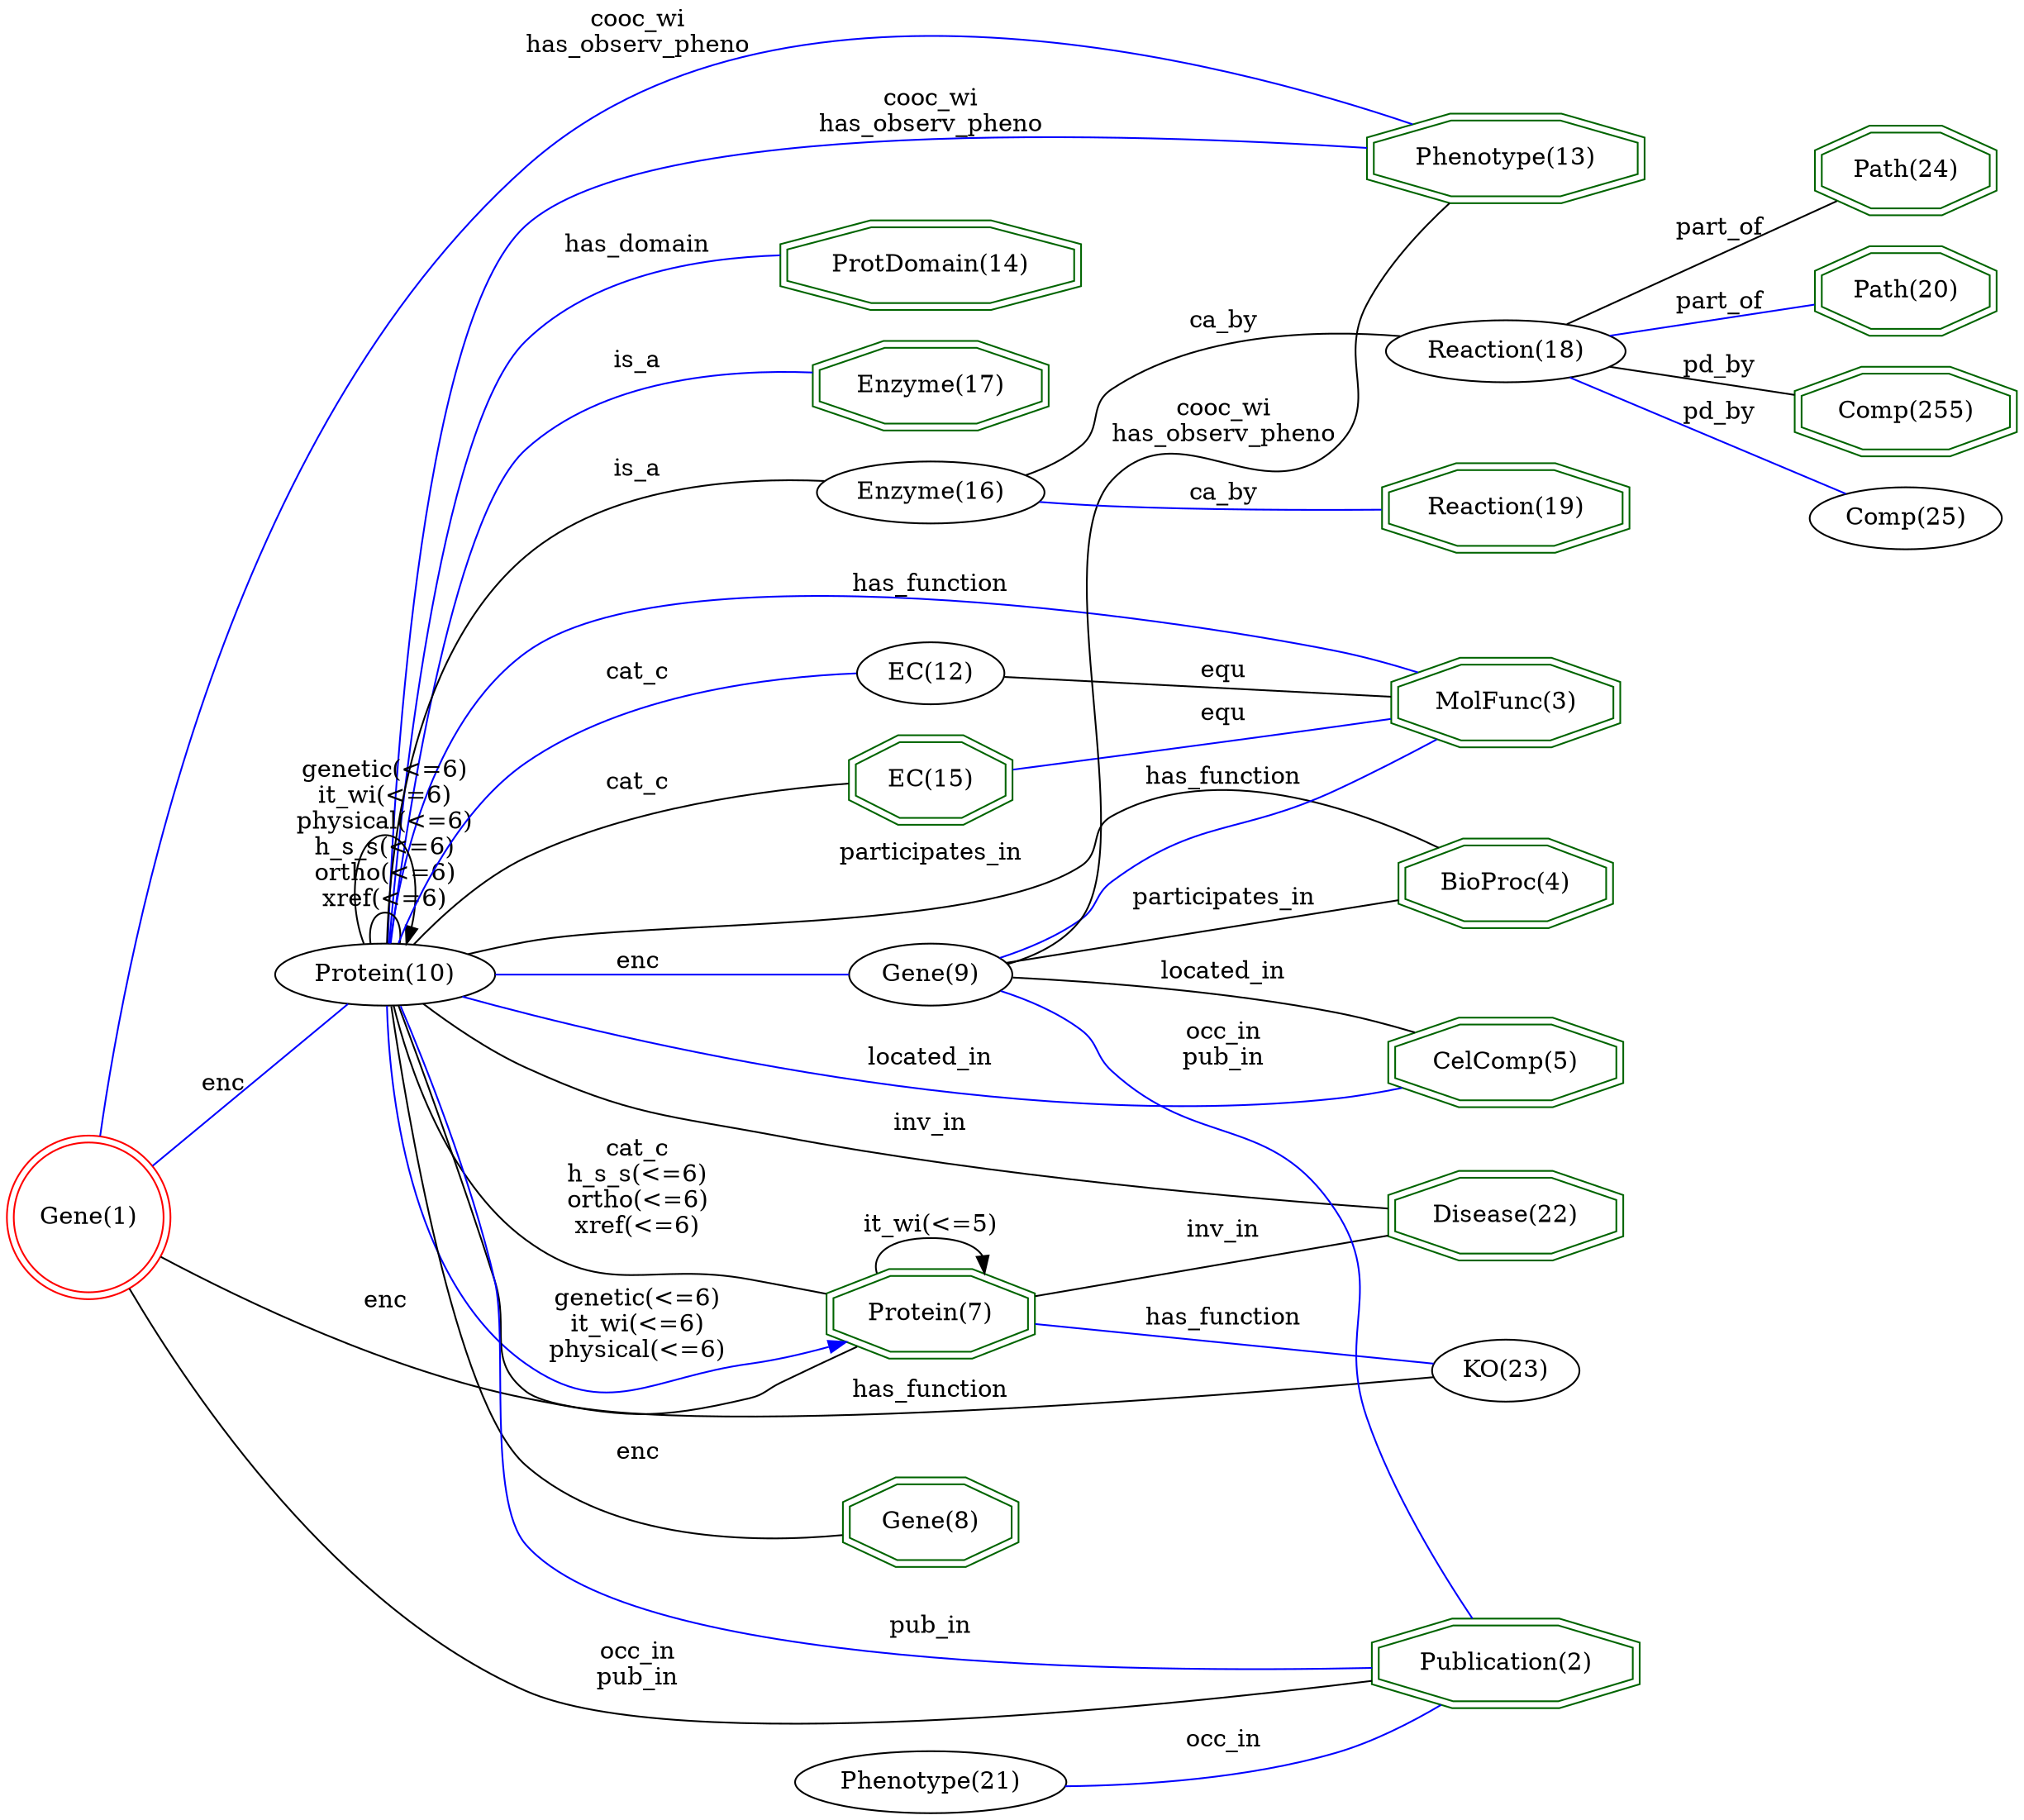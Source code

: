 digraph {
	graph [_draw_="c 9 -#fffffe00 C 7 -#ffffff P 4 0 0 0 1020.85 1014.45 1020.85 1014.45 0 ",
		bb="0,0,1014.5,1020.8",
		dpi=96,
		rankdir=LR,
		xdotversion=1.7
	];
	node [label="\N"];
	"MolFunc(3)"	[_draw_="c 7 -#006400 p 8 804.65 815.39 804.65 830.3 770.5 840.85 722.22 840.85 688.07 830.3 688.07 815.39 722.22 804.85 770.5 804.85 c 7 \
-#006400 p 8 808.64 812.44 808.64 833.26 771.1 844.85 721.61 844.85 684.08 833.26 684.08 812.44 721.61 800.85 771.1 800.85 ",
		_ldraw_="F 14 11 -Times-Roman c 7 -#000000 T 746.36 819.15 0 67 10 -MolFunc(3) ",
		color=darkgreen,
		height=0.61111,
		pos="746.36,822.85",
		shape=doubleoctagon,
		width=1.7331];
	"Phenotype(13)"	[_draw_="c 7 -#006400 p 8 813.93 728.39 813.93 743.3 774.35 753.85 718.37 753.85 678.79 743.3 678.79 728.39 718.37 717.85 774.35 717.85 c \
7 -#006400 p 8 817.93 725.32 817.93 746.38 774.87 757.85 717.85 757.85 674.79 746.38 674.79 725.32 717.85 713.85 774.87 713.85 ",
		_ldraw_="F 14 11 -Times-Roman c 7 -#000000 T 746.36 732.15 0 80 13 -Phenotype(13) ",
		color=darkgreen,
		height=0.61111,
		pos="746.36,735.85",
		shape=doubleoctagon,
		width=1.9871];
	"EC(15)"	[_draw_="c 7 -#006400 p 8 498.56 903.39 498.56 918.3 475.53 928.85 442.98 928.85 419.95 918.3 419.95 903.39 442.98 892.85 475.53 892.85 c \
7 -#006400 p 8 502.55 900.82 502.55 920.87 476.4 932.85 442.11 932.85 415.96 920.87 415.96 900.82 442.11 888.85 476.4 888.85 ",
		_ldraw_="F 14 11 -Times-Roman c 7 -#000000 T 459.25 907.15 0 40 6 -EC(15) ",
		color=darkgreen,
		height=0.61111,
		pos="459.25,910.85",
		shape=doubleoctagon,
		width=1.2054];
	"EC(15)" -> "MolFunc(3)"	[_draw_="c 7 -#0000ff B 7 502.61 902.09 542.8 893.3 604.64 878.56 656.82 860.85 673.77 855.09 692.02 847.51 707.52 840.63 ",
		_ldraw_="F 14 11 -Times-Roman c 7 -#000000 T 606.32 892.65 0 20 3 -equ ",
		arrowhead=none,
		color=blue,
		label=equ,
		lp="606.32,896.35",
		pos="502.61,902.09 542.8,893.3 604.64,878.56 656.82,860.85 673.77,855.09 692.02,847.51 707.52,840.63"];
	"Protein(7)"	[_draw_="c 7 -#006400 p 8 509.15 190.39 509.15 205.3 479.92 215.85 438.58 215.85 409.35 205.3 409.35 190.39 438.58 179.85 479.92 179.85 c \
7 -#006400 p 8 513.15 187.58 513.15 208.11 480.62 219.85 437.89 219.85 405.36 208.11 405.36 187.58 437.89 175.85 480.62 175.85 ",
		_ldraw_="F 14 11 -Times-Roman c 7 -#000000 T 459.25 194.15 0 55 10 -Protein(7) ",
		color=darkgreen,
		height=0.61111,
		pos="459.25,197.85",
		shape=doubleoctagon,
		width=1.4986];
	"Protein(7)" -> "Protein(7)"	[_draw_="c 7 -#000000 B 7 432.69 218.43 429.01 228.69 437.87 237.85 459.25 237.85 472.96 237.85 481.51 234.09 484.93 228.69 ",
		_hdraw_="S 5 -solid c 7 -#000000 C 7 -#000000 P 3 488.44 228.69 485.82 218.43 481.47 228.09 ",
		_ldraw_="F 14 11 -Times-Roman c 7 -#000000 T 459.25 241.65 0 61 10 -it_wi(<=5) ",
		arrowhead=normal,
		color=black,
		label="it_wi(<=5)",
		lp="459.25,245.35",
		pos="e,485.82,218.43 432.69,218.43 429.01,228.69 437.87,237.85 459.25,237.85 472.96,237.85 481.51,234.09 484.93,228.69"];
	"Disease(22)"	[_draw_="c 7 -#006400 p 8 803.33 307.39 803.33 322.3 769.96 332.85 722.76 332.85 689.39 322.3 689.39 307.39 722.76 296.85 769.96 296.85 c \
7 -#006400 p 8 807.33 304.46 807.33 325.23 770.57 336.85 722.15 336.85 685.39 325.23 685.39 304.46 722.15 292.85 770.57 292.85 ",
		_ldraw_="F 14 11 -Times-Roman c 7 -#000000 T 746.36 311.15 0 65 11 -Disease(22) ",
		color=darkgreen,
		height=0.61111,
		pos="746.36,314.85",
		shape=doubleoctagon,
		width=1.694];
	"Protein(7)" -> "Disease(22)"	[_draw_="c 7 -#000000 B 4 498.41 213.5 552.12 235.55 649.61 275.56 704.67 298.15 ",
		_ldraw_="F 14 11 -Times-Roman c 7 -#000000 T 606.32 281.65 0 35 6 -inv_in ",
		arrowhead=none,
		color=black,
		label=inv_in,
		lp="606.32,285.35",
		pos="498.41,213.5 552.12,235.55 649.61,275.56 704.67,298.15"];
	"KO(23)"	[_draw_="c 7 -#000000 e 746.36 169.85 38.19 18 ",
		_ldraw_="F 14 11 -Times-Roman c 7 -#000000 T 746.36 166.15 0 43 6 -KO(23) ",
		height=0.5,
		pos="746.36,169.85",
		width=1.0652];
	"Protein(7)" -> "KO(23)"	[_draw_="c 7 -#0000ff B 4 513.21 192.65 570.06 187.06 658.87 178.34 708.55 173.46 ",
		_ldraw_="F 14 11 -Times-Roman c 7 -#000000 T 606.32 192.65 0 70 12 -has_function ",
		arrowhead=none,
		color=blue,
		label=has_function,
		lp="606.32,196.35",
		pos="513.21,192.65 570.06,187.06 658.87,178.34 708.55,173.46"];
	"Gene(8)"	[_draw_="c 7 -#006400 p 8 502.09 565.39 502.09 580.3 477 590.85 441.51 590.85 416.42 580.3 416.42 565.39 441.51 554.85 477 554.85 c 7 -#006400 \
p 8 506.08 562.73 506.08 582.96 477.8 594.85 440.71 594.85 412.43 582.96 412.43 562.73 440.71 550.85 477.8 550.85 ",
		_ldraw_="F 14 11 -Times-Roman c 7 -#000000 T 459.25 569.15 0 45 7 -Gene(8) ",
		color=darkgreen,
		height=0.61111,
		pos="459.25,572.85",
		shape=doubleoctagon,
		width=1.3031];
	"CelComp(5)"	[_draw_="c 7 -#006400 p 8 805.97 654.39 805.97 669.3 771.05 679.85 721.67 679.85 686.75 669.3 686.75 654.39 721.67 643.85 771.05 643.85 c \
7 -#006400 p 8 809.95 651.42 809.95 672.28 771.64 683.85 721.08 683.85 682.77 672.28 682.77 651.42 721.08 639.85 771.64 639.85 ",
		_ldraw_="F 14 11 -Times-Roman c 7 -#000000 T 746.36 658.15 0 69 10 -CelComp(5) ",
		color=darkgreen,
		height=0.61111,
		pos="746.36,661.85",
		shape=doubleoctagon,
		width=1.7721];
	"Publication(2)"	[_draw_="c 7 -#006400 p 8 812.61 57.39 812.61 72.3 773.8 82.85 718.92 82.85 680.11 72.3 680.11 57.39 718.92 46.85 773.8 46.85 c 7 -#006400 \
p 8 816.62 54.33 816.62 75.36 774.34 86.85 718.38 86.85 676.1 75.36 676.1 54.33 718.38 42.85 774.34 42.85 ",
		_ldraw_="F 14 11 -Times-Roman c 7 -#000000 T 746.36 61.15 0 78 14 -Publication(2) ",
		color=darkgreen,
		height=0.61111,
		pos="746.36,64.847",
		shape=doubleoctagon,
		width=1.948];
	"BioProc(4)"	[_draw_="c 7 -#006400 p 8 800.69 580.39 800.69 595.3 768.86 605.85 723.86 605.85 692.03 595.3 692.03 580.39 723.86 569.85 768.86 569.85 c \
7 -#006400 p 8 804.7 577.51 804.7 598.19 769.51 609.85 723.21 609.85 688.02 598.19 688.02 577.51 723.21 565.85 769.51 565.85 ",
		_ldraw_="F 14 11 -Times-Roman c 7 -#000000 T 746.36 584.15 0 61 10 -BioProc(4) ",
		color=darkgreen,
		height=0.61111,
		pos="746.36,587.85",
		shape=doubleoctagon,
		width=1.6158];
	"ProtDomain(14)"	[_draw_="c 7 -#006400 p 8 533.89 449.39 533.89 464.3 490.17 474.85 428.34 474.85 384.62 464.3 384.62 449.39 428.34 438.85 490.17 438.85 c \
7 -#006400 p 8 537.89 446.24 537.89 467.45 490.65 478.85 427.86 478.85 380.61 467.45 380.61 446.24 427.86 434.85 490.65 434.85 ",
		_ldraw_="F 14 11 -Times-Roman c 7 -#000000 T 459.25 453.15 0 90 14 -ProtDomain(14) ",
		color=darkgreen,
		height=0.61111,
		pos="459.25,456.85",
		shape=doubleoctagon,
		width=2.1825];
	"Enzyme(17)"	[_draw_="c 7 -#006400 p 8 518.44 285.39 518.44 300.3 483.77 310.85 434.74 310.85 400.07 300.3 400.07 285.39 434.74 274.85 483.77 274.85 c \
7 -#006400 p 8 522.44 282.43 522.44 303.27 484.36 314.85 434.14 314.85 396.07 303.27 396.07 282.43 434.14 270.85 484.36 270.85 ",
		_ldraw_="F 14 11 -Times-Roman c 7 -#000000 T 459.25 289.15 0 68 10 -Enzyme(17) ",
		color=darkgreen,
		height=0.61111,
		pos="459.25,292.85",
		shape=doubleoctagon,
		width=1.7526];
	"Path(24)"	[_draw_="c 7 -#006400 p 8 998.33 553.39 998.33 568.3 972.46 578.85 935.88 578.85 910.02 568.3 910.02 553.39 935.88 542.85 972.46 542.85 c \
7 -#006400 p 8 1002.32 550.7 1002.32 571 973.24 582.85 935.11 582.85 906.03 571 906.03 550.7 935.11 538.85 973.24 538.85 ",
		_ldraw_="F 14 11 -Times-Roman c 7 -#000000 T 954.17 557.15 0 47 8 -Path(24) ",
		color=darkgreen,
		height=0.61111,
		pos="954.17,560.85",
		shape=doubleoctagon,
		width=1.3422];
	"Path(20)"	[_draw_="c 7 -#006400 p 8 998.33 491.39 998.33 506.3 972.46 516.85 935.88 516.85 910.02 506.3 910.02 491.39 935.88 480.85 972.46 480.85 c \
7 -#006400 p 8 1002.32 488.7 1002.32 509 973.24 520.85 935.11 520.85 906.03 509 906.03 488.7 935.11 476.85 973.24 476.85 ",
		_ldraw_="F 14 11 -Times-Roman c 7 -#000000 T 954.17 495.15 0 47 8 -Path(20) ",
		color=darkgreen,
		height=0.61111,
		pos="954.17,498.85",
		shape=doubleoctagon,
		width=1.3422];
	"Comp(255)"	[_draw_="c 7 -#006400 p 8 1010.25 429.39 1010.25 444.3 977.4 454.85 930.95 454.85 898.1 444.3 898.1 429.39 930.95 418.85 977.4 418.85 c 7 \
-#006400 p 8 1014.23 426.47 1014.23 447.22 978.02 458.85 930.33 458.85 894.11 447.22 894.11 426.47 930.33 414.85 978.02 414.85 ",
		_ldraw_="F 14 11 -Times-Roman c 7 -#000000 T 954.17 433.15 0 64 9 -Comp(255) ",
		color=darkgreen,
		height=0.61111,
		pos="954.17,436.85",
		shape=doubleoctagon,
		width=1.6744];
	"Reaction(19)"	[_draw_="c 7 -#006400 p 8 807.76 518.39 807.76 533.3 771.79 543.85 720.93 543.85 684.96 533.3 684.96 518.39 720.93 507.85 771.79 507.85 c \
7 -#006400 p 8 811.77 515.4 811.77 536.3 772.37 547.85 720.35 547.85 680.95 536.3 680.95 515.4 720.35 503.85 772.37 503.85 ",
		_ldraw_="F 14 11 -Times-Roman c 7 -#000000 T 746.36 522.15 0 71 12 -Reaction(19) ",
		color=darkgreen,
		height=0.61111,
		pos="746.36,525.85",
		shape=doubleoctagon,
		width=1.8112];
	"Gene(1)"	[_draw_="c 7 -#ff0000 e 43.65 286.85 39.78 39.78 c 7 -#ff0000 e 43.65 286.85 43.79 43.79 ",
		_ldraw_="F 14 11 -Times-Roman c 7 -#000000 T 43.65 283.15 0 45 7 -Gene(1) ",
		color=red,
		height=1.2124,
		pos="43.646,286.85",
		shape=doublecircle,
		width=1.2124];
	"Gene(1)" -> "Phenotype(13)"	[_draw_="c 7 -#0000ff B 13 43.86 330.55 44.37 450.55 64.14 786.02 261.68 933.85 402.59 1039.3 540.35 1039.79 656.82 907.85 691.35 868.73 \
648.59 836.94 674.82 791.85 683.24 777.39 696.94 765.23 710.04 755.98 ",
		_ldraw_="F 14 11 -Times-Roman c 7 -#000000 T 312.18 1009.65 0 46 7 -cooc_wi F 14 11 -Times-Roman c 7 -#000000 T 312.18 994.65 0 101 16 -has_\
observ_pheno ",
		arrowhead=none,
		color=blue,
		label="cooc_wi\nhas_observ_pheno",
		lp="312.18,1005.8",
		pos="43.864,330.55 44.368,450.55 64.142,786.02 261.68,933.85 402.59,1039.3 540.35,1039.8 656.82,907.85 691.35,868.73 648.59,836.94 674.82,\
791.85 683.24,777.39 696.94,765.23 710.04,755.98"];
	"Gene(1)" -> "Protein(7)"	[_draw_="c 7 -#000000 B 10 77.62 258.94 117.97 226.8 189.82 175.86 261.68 155.85 304.93 143.81 318.75 146.62 362.68 155.85 369.02 157.18 \
398.1 170.13 422.54 181.3 ",
		_ldraw_="F 14 11 -Times-Roman c 7 -#000000 T 192.99 215.65 0 19 3 -enc ",
		arrowhead=none,
		color=black,
		label=enc,
		lp="192.99,219.35",
		pos="77.624,258.94 117.97,226.8 189.82,175.86 261.68,155.85 304.93,143.81 318.75,146.62 362.68,155.85 369.02,157.18 398.1,170.13 422.54,\
181.3"];
	"Gene(1)" -> "Publication(2)"	[_draw_="c 7 -#000000 B 10 67.57 249.94 85.71 222.55 112.82 185.35 142.29 157.85 233.3 72.93 260.48 43.18 380.68 10.85 494.41 -19.74 633.05 \
21.54 702.03 47.18 ",
		_ldraw_="F 14 11 -Times-Roman c 7 -#000000 T 312.18 75.65 0 37 6 -occ_in F 14 11 -Times-Roman c 7 -#000000 T 312.18 60.65 0 38 6 -pub_in ",
		arrowhead=none,
		color=black,
		label="occ_in\npub_in",
		lp="312.18,71.847",
		pos="67.571,249.94 85.709,222.55 112.82,185.35 142.29,157.85 233.3,72.929 260.48,43.176 380.68,10.847 494.41,-19.738 633.05,21.54 702.03,\
47.177"];
	"Protein(10)"	[_draw_="c 7 -#000000 e 192.99 456.85 50.89 18 ",
		_ldraw_="F 14 11 -Times-Roman c 7 -#000000 T 192.99 453.15 0 62 11 -Protein(10) ",
		height=0.5,
		pos="192.99,456.85",
		width=1.4082];
	"Gene(1)" -> "Protein(10)"	[_draw_="c 7 -#0000ff B 4 73.06 319.62 104.16 355.52 152.85 411.69 177.15 439.73 ",
		_ldraw_="F 14 11 -Times-Roman c 7 -#000000 T 114.79 380.65 0 19 3 -enc ",
		arrowhead=none,
		color=blue,
		label=enc,
		lp="114.79,384.35",
		pos="73.055,319.62 104.16,355.52 152.85,411.69 177.15,439.73"];
	"EC(12)"	[_draw_="c 7 -#000000 e 459.25 852.85 36.29 18 ",
		_ldraw_="F 14 11 -Times-Roman c 7 -#000000 T 459.25 849.15 0 40 6 -EC(12) ",
		height=0.5,
		pos="459.25,852.85",
		width=1.011];
	"EC(12)" -> "MolFunc(3)"	[_draw_="c 7 -#000000 B 4 494.93 849.2 541.82 844.26 626.23 835.38 683.98 829.31 ",
		_ldraw_="F 14 11 -Times-Roman c 7 -#000000 T 606.32 845.65 0 20 3 -equ ",
		arrowhead=none,
		color=black,
		label=equ,
		lp="606.32,849.35",
		pos="494.93,849.2 541.82,844.26 626.23,835.38 683.98,829.31"];
	"Protein(10)" -> "MolFunc(3)"	[_draw_="c 7 -#0000ff B 10 194.36 475.12 196.16 518.68 206.25 630.06 261.68 698.85 299.24 745.44 324 742.66 380.68 761.85 483.75 796.73 610.2 \
812.16 683.89 818.61 ",
		_ldraw_="F 14 11 -Times-Roman c 7 -#000000 T 459.25 802.65 0 70 12 -has_function ",
		arrowhead=none,
		color=blue,
		label=has_function,
		lp="459.25,806.35",
		pos="194.36,475.12 196.16,518.68 206.25,630.06 261.68,698.85 299.24,745.44 324,742.66 380.68,761.85 483.75,796.73 610.2,812.16 683.89,\
818.61"];
	"Protein(10)" -> "Phenotype(13)"	[_draw_="c 7 -#0000ff B 7 194.32 474.91 196.09 515.21 206.19 612.99 261.68 664.85 320.13 719.46 554.74 732.14 674.4 735.03 ",
		_ldraw_="F 14 11 -Times-Roman c 7 -#000000 T 459.25 746.65 0 46 7 -cooc_wi F 14 11 -Times-Roman c 7 -#000000 T 459.25 731.65 0 101 16 -has_\
observ_pheno ",
		arrowhead=none,
		color=blue,
		label="cooc_wi\nhas_observ_pheno",
		lp="459.25,742.85",
		pos="194.32,474.91 196.09,515.21 206.19,612.99 261.68,664.85 320.13,719.46 554.74,732.14 674.4,735.03"];
	"Protein(10)" -> "EC(15)"	[_draw_="c 7 -#000000 B 7 194.25 474.9 195.69 547.46 204.84 816.82 261.68 874.85 301.5 915.49 370.98 918.84 415.77 915.99 ",
		_ldraw_="F 14 11 -Times-Roman c 7 -#000000 T 312.18 918.65 0 29 5 -cat_c ",
		arrowhead=none,
		color=black,
		label=cat_c,
		lp="312.18,922.35",
		pos="194.25,474.9 195.69,547.46 204.84,816.82 261.68,874.85 301.5,915.49 370.98,918.84 415.77,915.99"];
	"Protein(10)" -> "Protein(7)"	[_draw_="c 7 -#000000 B 10 193.97 438.73 194.98 397.33 203.57 295.35 261.68 242.85 295.7 212.11 318 232.1 362.68 221.85 378.36 218.25 395.41 \
214.06 410.71 210.2 ",
		_ldraw_="F 14 11 -Times-Roman c 7 -#000000 T 312.18 291.65 0 29 5 -cat_c F 14 11 -Times-Roman c 7 -#000000 T 312.18 276.65 0 64 10 -h_s_s(<=\
6) F 14 11 -Times-Roman c 7 -#000000 T 312.18 261.65 0 61 10 -ortho(<=6) F 14 11 -Times-Roman c 7 -#000000 T 312.18 246.65 0 55 \
9 -xref(<=6) ",
		arrowhead=none,
		color=black,
		label="cat_c\nh_s_s(<=6)\northo(<=6)\nxref(<=6)",
		lp="312.18,272.85",
		pos="193.97,438.73 194.98,397.33 203.57,295.35 261.68,242.85 295.7,212.11 318,232.1 362.68,221.85 378.36,218.25 395.41,214.06 410.71,\
210.2"];
	"Protein(10)" -> "Protein(7)"	[_draw_="c 7 -#0000ff B 10 195.46 438.74 200.5 381.51 219.22 206.38 261.68 172.85 296.91 145.03 318.16 167.12 362.68 172.85 376.65 174.64 \
391.48 177.86 405.19 181.4 ",
		_hdraw_="S 5 -solid c 7 -#0000ff C 7 -#0000ff P 3 404.38 184.8 414.95 184.01 406.19 178.04 ",
		_ldraw_="F 14 11 -Times-Roman c 7 -#000000 T 312.18 206.65 0 72 12 -genetic(<=6) F 14 11 -Times-Roman c 7 -#000000 T 312.18 191.65 0 61 10 \
-it_wi(<=6) F 14 11 -Times-Roman c 7 -#000000 T 312.18 176.65 0 78 13 -physical(<=6) ",
		arrowhead=normal,
		color=blue,
		label="genetic(<=6)\nit_wi(<=6)\nphysical(<=6)",
		lp="312.18,195.35",
		pos="e,414.95,184.01 195.46,438.74 200.5,381.51 219.22,206.38 261.68,172.85 296.91,145.03 318.16,167.12 362.68,172.85 376.65,174.64 391.48,\
177.86 405.19,181.4"];
	"Protein(10)" -> "Disease(22)"	[_draw_="c 7 -#000000 B 10 214.92 440.37 227.94 430.54 245.29 418.19 261.68 408.85 311.99 380.19 324.82 371.04 380.68 355.85 485.35 327.39 \
612.09 318.65 685.25 315.99 ",
		_ldraw_="F 14 11 -Times-Roman c 7 -#000000 T 459.25 359.65 0 35 6 -inv_in ",
		arrowhead=none,
		color=black,
		label=inv_in,
		lp="459.25,363.35",
		pos="214.92,440.37 227.94,430.54 245.29,418.19 261.68,408.85 311.99,380.19 324.82,371.04 380.68,355.85 485.35,327.39 612.09,318.65 685.25,\
315.99"];
	"Protein(10)" -> "Gene(8)"	[_draw_="c 7 -#000000 B 7 210.01 474.06 222.87 486.95 241.97 504.13 261.68 514.85 309.68 540.92 370.79 556.58 412.03 564.94 ",
		_ldraw_="F 14 11 -Times-Roman c 7 -#000000 T 312.18 555.65 0 19 3 -enc ",
		arrowhead=none,
		color=black,
		label=enc,
		lp="312.18,559.35",
		pos="210.01,474.06 222.87,486.95 241.97,504.13 261.68,514.85 309.68,540.92 370.79,556.58 412.03,564.94"];
	"Protein(10)" -> "CelComp(5)"	[_draw_="c 7 -#0000ff B 10 195.25 475 198.82 511.38 212.21 593.25 261.68 634.85 329.17 691.59 568.76 675.31 656.82 670.85 665.16 670.42 673.91 \
669.78 682.54 669.03 ",
		_ldraw_="F 14 11 -Times-Roman c 7 -#000000 T 459.25 679.65 0 57 10 -located_in ",
		arrowhead=none,
		color=blue,
		label=located_in,
		lp="459.25,683.35",
		pos="195.25,475 198.82,511.38 212.21,593.25 261.68,634.85 329.17,691.59 568.76,675.31 656.82,670.85 665.16,670.42 673.91,669.78 682.54,\
669.03"];
	"Protein(10)" -> "Publication(2)"	[_draw_="c 7 -#0000ff B 10 198.26 438.74 207.23 400.48 228.43 308.51 243.68 230.85 248.2 207.83 244.79 143.12 261.68 126.85 263.54 125.06 \
542.85 90.07 676.12 73.46 ",
		_ldraw_="F 14 11 -Times-Roman c 7 -#000000 T 459.25 114.65 0 38 6 -pub_in ",
		arrowhead=none,
		color=blue,
		label=pub_in,
		lp="459.25,118.35",
		pos="198.26,438.74 207.23,400.48 228.43,308.51 243.68,230.85 248.2,207.83 244.79,143.12 261.68,126.85 263.54,125.06 542.85,90.066 676.12,\
73.458"];
	"Protein(10)" -> "BioProc(4)"	[_draw_="c 7 -#000000 B 13 231.04 444.9 268.36 433.54 327.83 417.26 380.68 410.85 502.54 396.06 566.42 332.82 656.82 415.85 703.35 458.58 \
637 506.24 674.82 556.85 680.43 564.35 688.24 570.06 696.64 574.41 ",
		_ldraw_="F 14 11 -Times-Roman c 7 -#000000 T 459.25 414.65 0 80 15 -participates_in ",
		arrowhead=none,
		color=black,
		label=participates_in,
		lp="459.25,418.35",
		pos="231.04,444.9 268.36,433.54 327.83,417.26 380.68,410.85 502.54,396.06 566.42,332.82 656.82,415.85 703.35,458.58 637,506.24 674.82,\
556.85 680.43,564.35 688.24,570.06 696.64,574.41"];
	"Protein(10)" -> "ProtDomain(14)"	[_draw_="c 7 -#0000ff B 4 243.69 456.85 282.19 456.85 336.24 456.85 380.45 456.85 ",
		_ldraw_="F 14 11 -Times-Roman c 7 -#000000 T 312.18 460.65 0 67 10 -has_domain ",
		arrowhead=none,
		color=blue,
		label=has_domain,
		lp="312.18,464.35",
		pos="243.69,456.85 282.19,456.85 336.24,456.85 380.45,456.85"];
	"Protein(10)" -> "Enzyme(17)"	[_draw_="c 7 -#0000ff B 7 198.13 438.5 205.59 409.95 224.13 355.33 261.68 327.85 272.54 319.9 342.52 308.72 395.93 301.15 ",
		_ldraw_="F 14 11 -Times-Roman c 7 -#000000 T 312.18 331.65 0 22 4 -is_a ",
		arrowhead=none,
		color=blue,
		label=is_a,
		lp="312.18,335.35",
		pos="198.13,438.5 205.59,409.95 224.13,355.33 261.68,327.85 272.54,319.9 342.52,308.72 395.93,301.15"];
	"Protein(10)" -> "EC(12)"	[_draw_="c 7 -#0000ff B 7 194.79 475 198.08 541.01 212.79 766.97 261.68 815.85 304.42 858.57 379.87 860.31 423.82 857.04 ",
		_ldraw_="F 14 11 -Times-Roman c 7 -#000000 T 312.18 859.65 0 29 5 -cat_c ",
		arrowhead=none,
		color=blue,
		label=cat_c,
		lp="312.18,863.35",
		pos="194.79,475 198.08,541.01 212.79,766.97 261.68,815.85 304.42,858.57 379.87,860.31 423.82,857.04"];
	"Protein(10)" -> "Protein(10)"	[_draw_="c 7 -#000000 B 7 185.93 475 184.85 484.39 187.2 492.85 192.99 492.85 198.78 492.85 201.13 484.39 200.04 475 ",
		_ldraw_="F 14 11 -Times-Roman c 7 -#000000 T 192.99 526.65 0 64 10 -h_s_s(<=6) F 14 11 -Times-Roman c 7 -#000000 T 192.99 511.65 0 61 10 \
-ortho(<=6) F 14 11 -Times-Roman c 7 -#000000 T 192.99 496.65 0 55 9 -xref(<=6) ",
		arrowhead=none,
		color=black,
		label="h_s_s(<=6)\northo(<=6)\nxref(<=6)",
		lp="192.99,515.35",
		pos="185.93,475 184.85,484.39 187.2,492.85 192.99,492.85 198.78,492.85 201.13,484.39 200.04,475"];
	"Protein(10)" -> "Protein(10)"	[_draw_="c 7 -#000000 B 7 182.74 474.76 174.49 500.16 177.91 537.85 192.99 537.85 206.19 537.85 210.45 508.99 205.79 484.76 ",
		_hdraw_="S 5 -solid c 7 -#000000 C 7 -#000000 P 3 209.1 483.58 203.24 474.76 202.31 485.31 ",
		_ldraw_="F 14 11 -Times-Roman c 7 -#000000 T 192.99 571.65 0 72 12 -genetic(<=6) F 14 11 -Times-Roman c 7 -#000000 T 192.99 556.65 0 61 10 \
-it_wi(<=6) F 14 11 -Times-Roman c 7 -#000000 T 192.99 541.65 0 78 13 -physical(<=6) ",
		arrowhead=normal,
		color=black,
		label="genetic(<=6)\nit_wi(<=6)\nphysical(<=6)",
		lp="192.99,560.35",
		pos="e,203.24,474.76 182.74,474.76 174.49,500.16 177.91,537.85 192.99,537.85 206.19,537.85 210.45,508.99 205.79,484.76"];
	"Gene(9)"	[_draw_="c 7 -#000000 e 459.25 630.85 39.79 18 ",
		_ldraw_="F 14 11 -Times-Roman c 7 -#000000 T 459.25 627.15 0 45 7 -Gene(9) ",
		height=0.5,
		pos="459.25,630.85",
		width=1.1013];
	"Protein(10)" -> "Gene(9)"	[_draw_="c 7 -#0000ff B 7 200.04 475.1 209.32 500.31 229.46 545.55 261.68 570.85 308.41 607.53 377.51 621.88 420.11 627.43 ",
		_ldraw_="F 14 11 -Times-Roman c 7 -#000000 T 312.18 619.65 0 19 3 -enc ",
		arrowhead=none,
		color=blue,
		label=enc,
		lp="312.18,623.35",
		pos="200.04,475.1 209.32,500.31 229.46,545.55 261.68,570.85 308.41,607.53 377.51,621.88 420.11,627.43"];
	"Protein(10)" -> "KO(23)"	[_draw_="c 7 -#000000 B 7 197.93 438.69 211.98 374.1 258.9 159.17 261.68 156.85 329.32 100.4 610.82 145.18 710.33 163.2 ",
		_ldraw_="F 14 11 -Times-Roman c 7 -#000000 T 459.25 141.65 0 70 12 -has_function ",
		arrowhead=none,
		color=black,
		label=has_function,
		lp="459.25,145.35",
		pos="197.93,438.69 211.98,374.1 258.9,159.17 261.68,156.85 329.32,100.4 610.82,145.18 710.33,163.2"];
	"Enzyme(16)"	[_draw_="c 7 -#000000 e 459.25 514.85 54.69 18 ",
		_ldraw_="F 14 11 -Times-Roman c 7 -#000000 T 459.25 511.15 0 68 10 -Enzyme(16) ",
		height=0.5,
		pos="459.25,514.85",
		width=1.5165];
	"Protein(10)" -> "Enzyme(16)"	[_draw_="c 7 -#000000 B 7 232.52 468.22 242.01 470.87 252.19 473.58 261.68 475.85 312.27 487.95 370.81 499.21 410.76 506.5 ",
		_ldraw_="F 14 11 -Times-Roman c 7 -#000000 T 312.18 499.65 0 22 4 -is_a ",
		arrowhead=none,
		color=black,
		label=is_a,
		lp="312.18,503.35",
		pos="232.52,468.22 242.01,470.87 252.19,473.58 261.68,475.85 312.27,487.95 370.81,499.21 410.76,506.5"];
	"Gene(9)" -> "MolFunc(3)"	[_draw_="c 7 -#0000ff B 13 495.56 638.15 510.46 642.89 526.86 650.57 537.82 662.85 557.22 684.57 536.91 703.7 555.82 725.85 587.98 763.5 \
612.79 750.21 656.82 772.85 675.51 782.45 695.95 793.93 712.48 803.47 ",
		_ldraw_="F 14 11 -Times-Roman c 7 -#000000 T 606.32 776.65 0 70 12 -has_function ",
		arrowhead=none,
		color=blue,
		label=has_function,
		lp="606.32,780.35",
		pos="495.56,638.15 510.46,642.89 526.86,650.57 537.82,662.85 557.22,684.57 536.91,703.7 555.82,725.85 587.98,763.5 612.79,750.21 656.82,\
772.85 675.51,782.45 695.95,793.93 712.48,803.47"];
	"Gene(9)" -> "Phenotype(13)"	[_draw_="c 7 -#000000 B 7 494.21 639.6 533.86 650.23 601.1 669.52 656.82 691.85 674.35 698.87 693.16 707.98 708.92 716.09 ",
		_ldraw_="F 14 11 -Times-Roman c 7 -#000000 T 606.32 710.65 0 46 7 -cooc_wi F 14 11 -Times-Roman c 7 -#000000 T 606.32 695.65 0 101 16 -has_\
observ_pheno ",
		arrowhead=none,
		color=black,
		label="cooc_wi\nhas_observ_pheno",
		lp="606.32,706.85",
		pos="494.21,639.6 533.86,650.23 601.1,669.52 656.82,691.85 674.35,698.87 693.16,707.98 708.92,716.09"];
	"Gene(9)" -> "CelComp(5)"	[_draw_="c 7 -#000000 B 13 490.32 619.64 508.9 613.32 533.4 606.06 555.82 602.85 600.26 596.47 614.87 586.89 656.82 602.85 666.83 606.65 \
666.22 612.48 674.82 618.85 686.24 627.29 699.37 635.64 711.19 642.7 ",
		_ldraw_="F 14 11 -Times-Roman c 7 -#000000 T 606.32 606.65 0 57 10 -located_in ",
		arrowhead=none,
		color=black,
		label=located_in,
		lp="606.32,610.35",
		pos="490.32,619.64 508.9,613.32 533.4,606.06 555.82,602.85 600.26,596.47 614.87,586.89 656.82,602.85 666.83,606.65 666.22,612.48 674.82,\
618.85 686.24,627.29 699.37,635.64 711.19,642.7"];
	"Gene(9)" -> "Publication(2)"	[_draw_="c 7 -#0000ff B 16 498 626.36 512.6 622.67 528.11 615.98 537.82 603.85 559.64 576.61 543.79 480.6 555.82 447.85 583.68 372.06 628.92 \
372.61 656.82 296.85 680.64 232.18 646.36 205.61 674.82 142.85 684.7 121.07 702.94 101.15 718.4 86.9 ",
		_ldraw_="F 14 11 -Times-Roman c 7 -#000000 T 606.32 466.65 0 37 6 -occ_in F 14 11 -Times-Roman c 7 -#000000 T 606.32 451.65 0 38 6 -pub_in ",
		arrowhead=none,
		color=blue,
		label="occ_in\npub_in",
		lp="606.32,462.85",
		pos="498,626.36 512.6,622.67 528.11,615.98 537.82,603.85 559.64,576.61 543.79,480.6 555.82,447.85 583.68,372.06 628.92,372.61 656.82,\
296.85 680.64,232.18 646.36,205.61 674.82,142.85 684.7,121.07 702.94,101.15 718.4,86.897"];
	"Gene(9)" -> "BioProc(4)"	[_draw_="c 7 -#000000 B 10 496 623.86 510.12 619.78 525.8 613.47 537.82 603.85 549.67 594.37 542.57 582.22 555.82 574.85 601.22 549.59 662.5 \
560.33 702.94 572.34 ",
		_ldraw_="F 14 11 -Times-Roman c 7 -#000000 T 606.32 578.65 0 80 15 -participates_in ",
		arrowhead=none,
		color=black,
		label=participates_in,
		lp="606.32,582.35",
		pos="496,623.86 510.12,619.78 525.8,613.47 537.82,603.85 549.67,594.37 542.57,582.22 555.82,574.85 601.22,549.59 662.5,560.33 702.94,\
572.34"];
	"Enzyme(16)" -> "Reaction(19)"	[_draw_="c 7 -#0000ff B 4 513.55 516.9 561.01 518.73 630.57 521.42 681.1 523.37 ",
		_ldraw_="F 14 11 -Times-Roman c 7 -#000000 T 606.32 525.65 0 33 5 -ca_by ",
		arrowhead=none,
		color=blue,
		label=ca_by,
		lp="606.32,529.35",
		pos="513.55,516.9 561.01,518.73 630.57,521.42 681.1,523.37"];
	"Reaction(18)"	[_draw_="c 7 -#000000 e 746.36 467.85 56.59 18 ",
		_ldraw_="F 14 11 -Times-Roman c 7 -#000000 T 746.36 464.15 0 71 12 -Reaction(18) ",
		height=0.5,
		pos="746.36,467.85",
		width=1.5707];
	"Enzyme(16)" -> "Reaction(18)"	[_draw_="c 7 -#000000 B 7 508.38 506.75 523.56 504.21 540.39 501.4 555.82 498.85 603.19 491.01 657.24 482.18 695.47 475.95 ",
		_ldraw_="F 14 11 -Times-Roman c 7 -#000000 T 606.32 502.65 0 33 5 -ca_by ",
		arrowhead=none,
		color=black,
		label=ca_by,
		lp="606.32,506.35",
		pos="508.38,506.75 523.56,504.21 540.39,501.4 555.82,498.85 603.19,491.01 657.24,482.18 695.47,475.95"];
	"Reaction(18)" -> "Path(24)"	[_draw_="c 7 -#000000 B 10 785.61 481.03 796.23 485.08 807.66 489.81 817.89 494.85 826.31 498.98 827.64 501.41 835.89 505.85 862.93 520.39 \
894.48 535.06 918.04 545.59 ",
		_ldraw_="F 14 11 -Times-Roman c 7 -#000000 T 855.89 528.65 0 40 7 -part_of ",
		arrowhead=none,
		color=black,
		label=part_of,
		lp="855.89,532.35",
		pos="785.61,481.03 796.23,485.08 807.66,489.81 817.89,494.85 826.31,498.98 827.64,501.41 835.89,505.85 862.93,520.39 894.48,535.06 918.04,\
545.59"];
	"Reaction(18)" -> "Path(20)"	[_draw_="c 7 -#0000ff B 4 797.71 475.43 830.67 480.4 873.47 486.84 905.82 491.71 ",
		_ldraw_="F 14 11 -Times-Roman c 7 -#000000 T 855.89 490.65 0 40 7 -part_of ",
		arrowhead=none,
		color=blue,
		label=part_of,
		lp="855.89,494.35",
		pos="797.71,475.43 830.67,480.4 873.47,486.84 905.82,491.71"];
	"Reaction(18)" -> "Comp(255)"	[_draw_="c 7 -#000000 B 4 797.71 460.26 826.75 455.89 863.41 450.37 893.85 445.78 ",
		_ldraw_="F 14 11 -Times-Roman c 7 -#000000 T 855.89 457.65 0 34 5 -pd_by ",
		arrowhead=none,
		color=black,
		label=pd_by,
		lp="855.89,461.35",
		pos="797.71,460.26 826.75,455.89 863.41,450.37 893.85,445.78"];
	"Comp(25)"	[_draw_="c 7 -#000000 e 954.17 378.85 47.39 18 ",
		_ldraw_="F 14 11 -Times-Roman c 7 -#000000 T 954.17 375.15 0 57 8 -Comp(25) ",
		height=0.5,
		pos="954.17,378.85",
		width=1.3179];
	"Reaction(18)" -> "Comp(25)"	[_draw_="c 7 -#0000ff B 7 780.11 453.31 796.79 445.93 817.4 436.86 835.89 428.85 864.94 416.26 898.13 402.13 921.77 392.12 ",
		_ldraw_="F 14 11 -Times-Roman c 7 -#000000 T 855.89 432.65 0 34 5 -pd_by ",
		arrowhead=none,
		color=blue,
		label=pd_by,
		lp="855.89,436.35",
		pos="780.11,453.31 796.79,445.93 817.4,436.86 835.89,428.85 864.94,416.26 898.13,402.13 921.77,392.12"];
	"Phenotype(21)"	[_draw_="c 7 -#000000 e 459.25 37.85 62.29 18 ",
		_ldraw_="F 14 11 -Times-Roman c 7 -#000000 T 459.25 34.15 0 80 13 -Phenotype(21) ",
		height=0.5,
		pos="459.25,37.847",
		width=1.7332];
	"Phenotype(21)" -> "Publication(2)"	[_draw_="c 7 -#0000ff B 4 518.64 43.38 564.25 47.7 627.78 53.71 675.99 58.28 ",
		_ldraw_="F 14 11 -Times-Roman c 7 -#000000 T 606.32 60.65 0 37 6 -occ_in ",
		arrowhead=none,
		color=blue,
		label=occ_in,
		lp="606.32,64.347",
		pos="518.64,43.376 564.25,47.696 627.78,53.713 675.99,58.278"];
}
